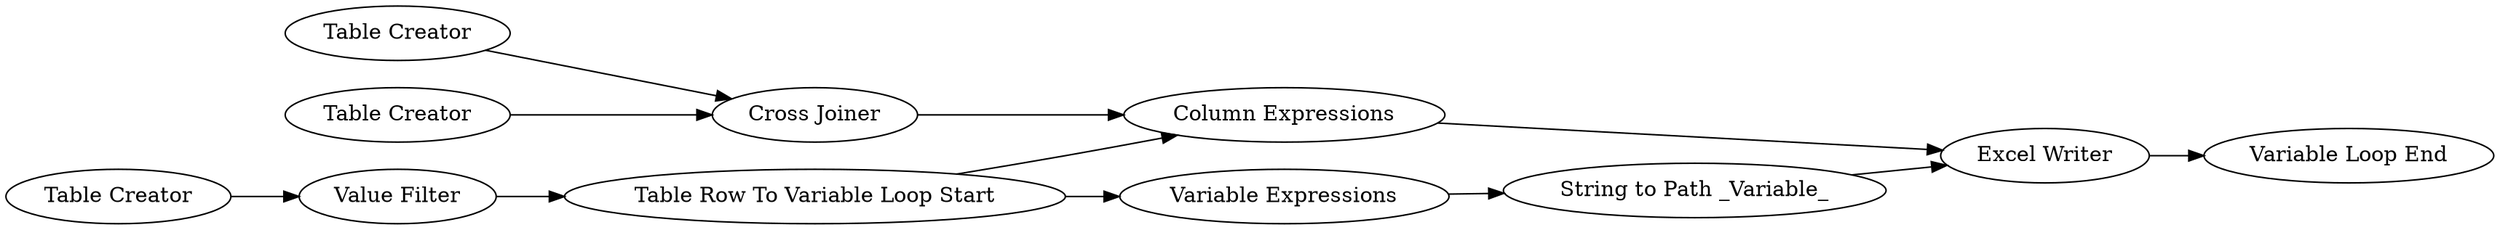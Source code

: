 digraph {
	"-7258437040431976061_2" [label="Table Creator"]
	"-7258437040431976061_4" [label="Cross Joiner"]
	"-7258437040431976061_5" [label="Table Row To Variable Loop Start"]
	"-7258437040431976061_11" [label="Value Filter"]
	"-7258437040431976061_6" [label="Column Expressions"]
	"-7258437040431976061_8" [label="Variable Expressions"]
	"-7258437040431976061_9" [label="String to Path _Variable_"]
	"-7258437040431976061_7" [label="Excel Writer"]
	"-7258437040431976061_3" [label="Table Creator"]
	"-7258437040431976061_10" [label="Variable Loop End"]
	"-7258437040431976061_1" [label="Table Creator"]
	"-7258437040431976061_3" -> "-7258437040431976061_4"
	"-7258437040431976061_5" -> "-7258437040431976061_8"
	"-7258437040431976061_9" -> "-7258437040431976061_7"
	"-7258437040431976061_8" -> "-7258437040431976061_9"
	"-7258437040431976061_4" -> "-7258437040431976061_6"
	"-7258437040431976061_7" -> "-7258437040431976061_10"
	"-7258437040431976061_1" -> "-7258437040431976061_11"
	"-7258437040431976061_5" -> "-7258437040431976061_6"
	"-7258437040431976061_2" -> "-7258437040431976061_4"
	"-7258437040431976061_11" -> "-7258437040431976061_5"
	"-7258437040431976061_6" -> "-7258437040431976061_7"
	rankdir=LR
}

